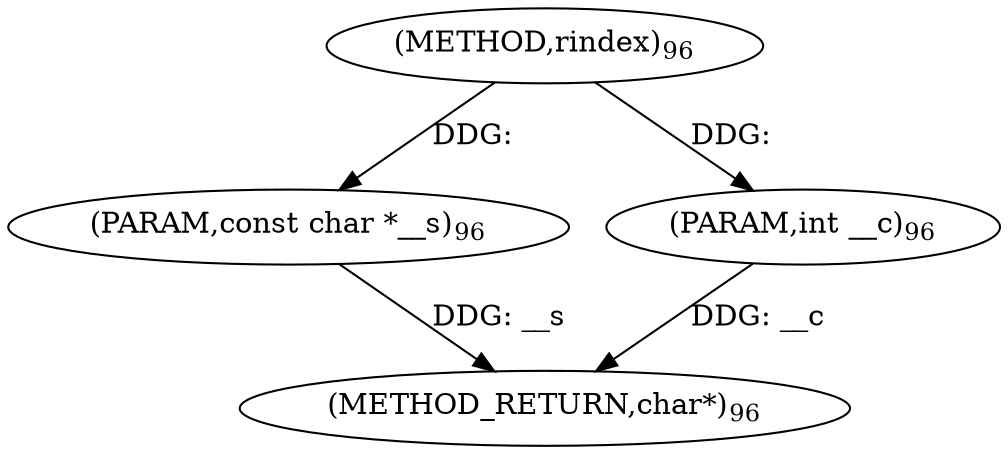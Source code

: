 digraph "rindex" {  
"98947" [label = <(METHOD,rindex)<SUB>96</SUB>> ]
"98950" [label = <(METHOD_RETURN,char*)<SUB>96</SUB>> ]
"98948" [label = <(PARAM,const char *__s)<SUB>96</SUB>> ]
"98949" [label = <(PARAM,int __c)<SUB>96</SUB>> ]
  "98948" -> "98950"  [ label = "DDG: __s"] 
  "98949" -> "98950"  [ label = "DDG: __c"] 
  "98947" -> "98948"  [ label = "DDG: "] 
  "98947" -> "98949"  [ label = "DDG: "] 
}
